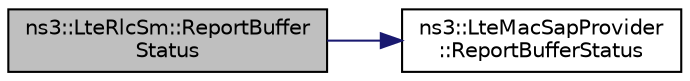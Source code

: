 digraph "ns3::LteRlcSm::ReportBufferStatus"
{
 // LATEX_PDF_SIZE
  edge [fontname="Helvetica",fontsize="10",labelfontname="Helvetica",labelfontsize="10"];
  node [fontname="Helvetica",fontsize="10",shape=record];
  rankdir="LR";
  Node1 [label="ns3::LteRlcSm::ReportBuffer\lStatus",height=0.2,width=0.4,color="black", fillcolor="grey75", style="filled", fontcolor="black",tooltip="Report buffer status."];
  Node1 -> Node2 [color="midnightblue",fontsize="10",style="solid",fontname="Helvetica"];
  Node2 [label="ns3::LteMacSapProvider\l::ReportBufferStatus",height=0.2,width=0.4,color="black", fillcolor="white", style="filled",URL="$classns3_1_1_lte_mac_sap_provider.html#a9b871a79546b8d06debd925d8863d442",tooltip="Report the RLC buffer status to the MAC."];
}
